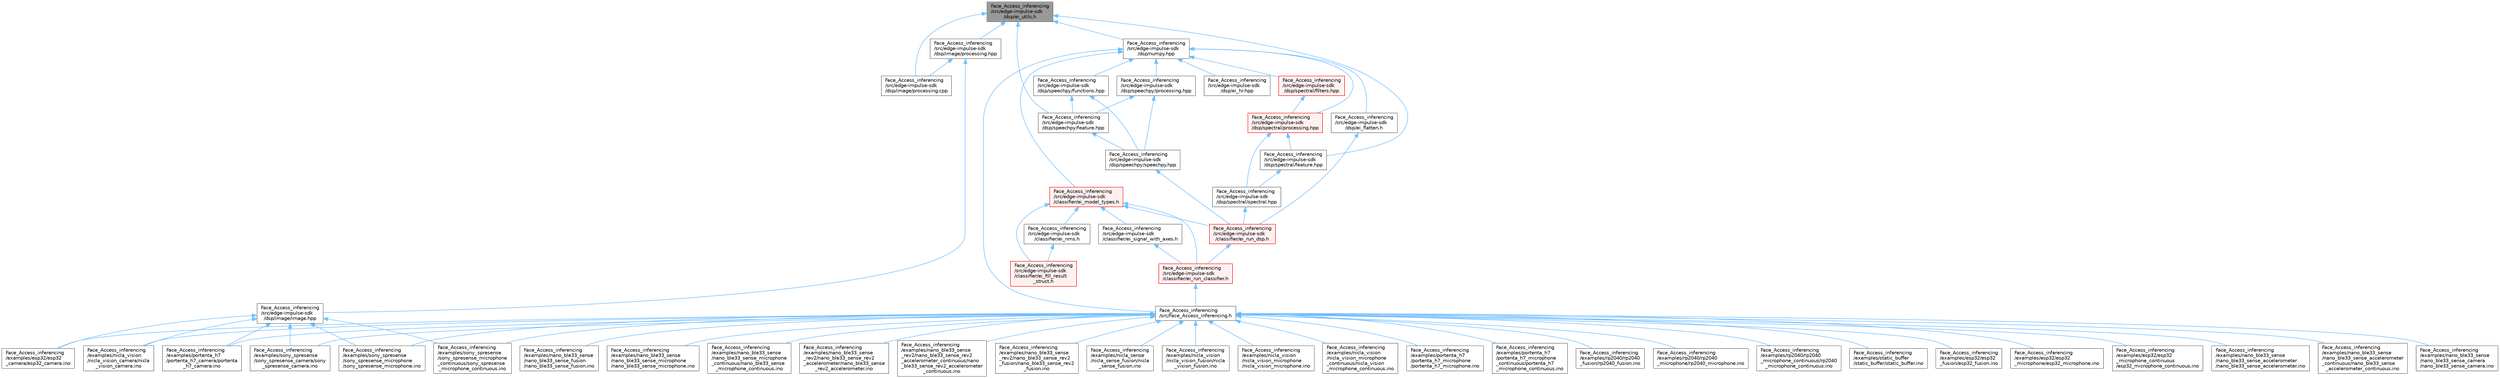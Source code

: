 digraph "Face_Access_inferencing/src/edge-impulse-sdk/dsp/ei_utils.h"
{
 // LATEX_PDF_SIZE
  bgcolor="transparent";
  edge [fontname=Helvetica,fontsize=10,labelfontname=Helvetica,labelfontsize=10];
  node [fontname=Helvetica,fontsize=10,shape=box,height=0.2,width=0.4];
  Node1 [id="Node000001",label="Face_Access_inferencing\l/src/edge-impulse-sdk\l/dsp/ei_utils.h",height=0.2,width=0.4,color="gray40", fillcolor="grey60", style="filled", fontcolor="black",tooltip=" "];
  Node1 -> Node2 [id="edge71_Node000001_Node000002",dir="back",color="steelblue1",style="solid",tooltip=" "];
  Node2 [id="Node000002",label="Face_Access_inferencing\l/src/edge-impulse-sdk\l/dsp/image/processing.cpp",height=0.2,width=0.4,color="grey40", fillcolor="white", style="filled",URL="$processing_8cpp.html",tooltip=" "];
  Node1 -> Node3 [id="edge72_Node000001_Node000003",dir="back",color="steelblue1",style="solid",tooltip=" "];
  Node3 [id="Node000003",label="Face_Access_inferencing\l/src/edge-impulse-sdk\l/dsp/image/processing.hpp",height=0.2,width=0.4,color="grey40", fillcolor="white", style="filled",URL="$image_2processing_8hpp.html",tooltip=" "];
  Node3 -> Node4 [id="edge73_Node000003_Node000004",dir="back",color="steelblue1",style="solid",tooltip=" "];
  Node4 [id="Node000004",label="Face_Access_inferencing\l/src/edge-impulse-sdk\l/dsp/image/image.hpp",height=0.2,width=0.4,color="grey40", fillcolor="white", style="filled",URL="$image_8hpp.html",tooltip=" "];
  Node4 -> Node5 [id="edge74_Node000004_Node000005",dir="back",color="steelblue1",style="solid",tooltip=" "];
  Node5 [id="Node000005",label="Face_Access_inferencing\l/examples/esp32/esp32\l_camera/esp32_camera.ino",height=0.2,width=0.4,color="grey40", fillcolor="white", style="filled",URL="$esp32__camera_8ino.html",tooltip=" "];
  Node4 -> Node6 [id="edge75_Node000004_Node000006",dir="back",color="steelblue1",style="solid",tooltip=" "];
  Node6 [id="Node000006",label="Face_Access_inferencing\l/examples/nicla_vision\l/nicla_vision_camera/nicla\l_vision_camera.ino",height=0.2,width=0.4,color="grey40", fillcolor="white", style="filled",URL="$nicla__vision__camera_8ino.html",tooltip=" "];
  Node4 -> Node7 [id="edge76_Node000004_Node000007",dir="back",color="steelblue1",style="solid",tooltip=" "];
  Node7 [id="Node000007",label="Face_Access_inferencing\l/examples/portenta_h7\l/portenta_h7_camera/portenta\l_h7_camera.ino",height=0.2,width=0.4,color="grey40", fillcolor="white", style="filled",URL="$portenta__h7__camera_8ino.html",tooltip=" "];
  Node4 -> Node8 [id="edge77_Node000004_Node000008",dir="back",color="steelblue1",style="solid",tooltip=" "];
  Node8 [id="Node000008",label="Face_Access_inferencing\l/examples/sony_spresense\l/sony_spresense_camera/sony\l_spresense_camera.ino",height=0.2,width=0.4,color="grey40", fillcolor="white", style="filled",URL="$sony__spresense__camera_8ino.html",tooltip=" "];
  Node4 -> Node9 [id="edge78_Node000004_Node000009",dir="back",color="steelblue1",style="solid",tooltip=" "];
  Node9 [id="Node000009",label="Face_Access_inferencing\l/examples/sony_spresense\l/sony_spresense_microphone\l/sony_spresense_microphone.ino",height=0.2,width=0.4,color="grey40", fillcolor="white", style="filled",URL="$sony__spresense__microphone_8ino.html",tooltip=" "];
  Node4 -> Node10 [id="edge79_Node000004_Node000010",dir="back",color="steelblue1",style="solid",tooltip=" "];
  Node10 [id="Node000010",label="Face_Access_inferencing\l/examples/sony_spresense\l/sony_spresense_microphone\l_continuous/sony_spresense\l_microphone_continuous.ino",height=0.2,width=0.4,color="grey40", fillcolor="white", style="filled",URL="$sony__spresense__microphone__continuous_8ino.html",tooltip=" "];
  Node3 -> Node2 [id="edge80_Node000003_Node000002",dir="back",color="steelblue1",style="solid",tooltip=" "];
  Node1 -> Node11 [id="edge81_Node000001_Node000011",dir="back",color="steelblue1",style="solid",tooltip=" "];
  Node11 [id="Node000011",label="Face_Access_inferencing\l/src/edge-impulse-sdk\l/dsp/numpy.hpp",height=0.2,width=0.4,color="grey40", fillcolor="white", style="filled",URL="$numpy_8hpp.html",tooltip=" "];
  Node11 -> Node12 [id="edge82_Node000011_Node000012",dir="back",color="steelblue1",style="solid",tooltip=" "];
  Node12 [id="Node000012",label="Face_Access_inferencing\l/src/Face_Access_inferencing.h",height=0.2,width=0.4,color="grey40", fillcolor="white", style="filled",URL="$_face___access__inferencing_8h.html",tooltip=" "];
  Node12 -> Node5 [id="edge83_Node000012_Node000005",dir="back",color="steelblue1",style="solid",tooltip=" "];
  Node12 -> Node13 [id="edge84_Node000012_Node000013",dir="back",color="steelblue1",style="solid",tooltip=" "];
  Node13 [id="Node000013",label="Face_Access_inferencing\l/examples/esp32/esp32\l_fusion/esp32_fusion.ino",height=0.2,width=0.4,color="grey40", fillcolor="white", style="filled",URL="$esp32__fusion_8ino.html",tooltip=" "];
  Node12 -> Node14 [id="edge85_Node000012_Node000014",dir="back",color="steelblue1",style="solid",tooltip=" "];
  Node14 [id="Node000014",label="Face_Access_inferencing\l/examples/esp32/esp32\l_microphone/esp32_microphone.ino",height=0.2,width=0.4,color="grey40", fillcolor="white", style="filled",URL="$esp32__microphone_8ino.html",tooltip=" "];
  Node12 -> Node15 [id="edge86_Node000012_Node000015",dir="back",color="steelblue1",style="solid",tooltip=" "];
  Node15 [id="Node000015",label="Face_Access_inferencing\l/examples/esp32/esp32\l_microphone_continuous\l/esp32_microphone_continuous.ino",height=0.2,width=0.4,color="grey40", fillcolor="white", style="filled",URL="$esp32__microphone__continuous_8ino.html",tooltip=" "];
  Node12 -> Node16 [id="edge87_Node000012_Node000016",dir="back",color="steelblue1",style="solid",tooltip=" "];
  Node16 [id="Node000016",label="Face_Access_inferencing\l/examples/nano_ble33_sense\l/nano_ble33_sense_accelerometer\l/nano_ble33_sense_accelerometer.ino",height=0.2,width=0.4,color="grey40", fillcolor="white", style="filled",URL="$nano__ble33__sense__accelerometer_8ino.html",tooltip=" "];
  Node12 -> Node17 [id="edge88_Node000012_Node000017",dir="back",color="steelblue1",style="solid",tooltip=" "];
  Node17 [id="Node000017",label="Face_Access_inferencing\l/examples/nano_ble33_sense\l/nano_ble33_sense_accelerometer\l_continuous/nano_ble33_sense\l_accelerometer_continuous.ino",height=0.2,width=0.4,color="grey40", fillcolor="white", style="filled",URL="$nano__ble33__sense__accelerometer__continuous_8ino.html",tooltip=" "];
  Node12 -> Node18 [id="edge89_Node000012_Node000018",dir="back",color="steelblue1",style="solid",tooltip=" "];
  Node18 [id="Node000018",label="Face_Access_inferencing\l/examples/nano_ble33_sense\l/nano_ble33_sense_camera\l/nano_ble33_sense_camera.ino",height=0.2,width=0.4,color="grey40", fillcolor="white", style="filled",URL="$nano__ble33__sense__camera_8ino.html",tooltip=" "];
  Node12 -> Node19 [id="edge90_Node000012_Node000019",dir="back",color="steelblue1",style="solid",tooltip=" "];
  Node19 [id="Node000019",label="Face_Access_inferencing\l/examples/nano_ble33_sense\l/nano_ble33_sense_fusion\l/nano_ble33_sense_fusion.ino",height=0.2,width=0.4,color="grey40", fillcolor="white", style="filled",URL="$nano__ble33__sense__fusion_8ino.html",tooltip=" "];
  Node12 -> Node20 [id="edge91_Node000012_Node000020",dir="back",color="steelblue1",style="solid",tooltip=" "];
  Node20 [id="Node000020",label="Face_Access_inferencing\l/examples/nano_ble33_sense\l/nano_ble33_sense_microphone\l/nano_ble33_sense_microphone.ino",height=0.2,width=0.4,color="grey40", fillcolor="white", style="filled",URL="$nano__ble33__sense__microphone_8ino.html",tooltip=" "];
  Node12 -> Node21 [id="edge92_Node000012_Node000021",dir="back",color="steelblue1",style="solid",tooltip=" "];
  Node21 [id="Node000021",label="Face_Access_inferencing\l/examples/nano_ble33_sense\l/nano_ble33_sense_microphone\l_continuous/nano_ble33_sense\l_microphone_continuous.ino",height=0.2,width=0.4,color="grey40", fillcolor="white", style="filled",URL="$nano__ble33__sense__microphone__continuous_8ino.html",tooltip=" "];
  Node12 -> Node22 [id="edge93_Node000012_Node000022",dir="back",color="steelblue1",style="solid",tooltip=" "];
  Node22 [id="Node000022",label="Face_Access_inferencing\l/examples/nano_ble33_sense\l_rev2/nano_ble33_sense_rev2\l_accelerometer/nano_ble33_sense\l_rev2_accelerometer.ino",height=0.2,width=0.4,color="grey40", fillcolor="white", style="filled",URL="$nano__ble33__sense__rev2__accelerometer_8ino.html",tooltip=" "];
  Node12 -> Node23 [id="edge94_Node000012_Node000023",dir="back",color="steelblue1",style="solid",tooltip=" "];
  Node23 [id="Node000023",label="Face_Access_inferencing\l/examples/nano_ble33_sense\l_rev2/nano_ble33_sense_rev2\l_accelerometer_continuous/nano\l_ble33_sense_rev2_accelerometer\l_continuous.ino",height=0.2,width=0.4,color="grey40", fillcolor="white", style="filled",URL="$nano__ble33__sense__rev2__accelerometer__continuous_8ino.html",tooltip=" "];
  Node12 -> Node24 [id="edge95_Node000012_Node000024",dir="back",color="steelblue1",style="solid",tooltip=" "];
  Node24 [id="Node000024",label="Face_Access_inferencing\l/examples/nano_ble33_sense\l_rev2/nano_ble33_sense_rev2\l_fusion/nano_ble33_sense_rev2\l_fusion.ino",height=0.2,width=0.4,color="grey40", fillcolor="white", style="filled",URL="$nano__ble33__sense__rev2__fusion_8ino.html",tooltip=" "];
  Node12 -> Node25 [id="edge96_Node000012_Node000025",dir="back",color="steelblue1",style="solid",tooltip=" "];
  Node25 [id="Node000025",label="Face_Access_inferencing\l/examples/nicla_sense\l/nicla_sense_fusion/nicla\l_sense_fusion.ino",height=0.2,width=0.4,color="grey40", fillcolor="white", style="filled",URL="$nicla__sense__fusion_8ino.html",tooltip=" "];
  Node12 -> Node6 [id="edge97_Node000012_Node000006",dir="back",color="steelblue1",style="solid",tooltip=" "];
  Node12 -> Node26 [id="edge98_Node000012_Node000026",dir="back",color="steelblue1",style="solid",tooltip=" "];
  Node26 [id="Node000026",label="Face_Access_inferencing\l/examples/nicla_vision\l/nicla_vision_fusion/nicla\l_vision_fusion.ino",height=0.2,width=0.4,color="grey40", fillcolor="white", style="filled",URL="$nicla__vision__fusion_8ino.html",tooltip=" "];
  Node12 -> Node27 [id="edge99_Node000012_Node000027",dir="back",color="steelblue1",style="solid",tooltip=" "];
  Node27 [id="Node000027",label="Face_Access_inferencing\l/examples/nicla_vision\l/nicla_vision_microphone\l/nicla_vision_microphone.ino",height=0.2,width=0.4,color="grey40", fillcolor="white", style="filled",URL="$nicla__vision__microphone_8ino.html",tooltip=" "];
  Node12 -> Node28 [id="edge100_Node000012_Node000028",dir="back",color="steelblue1",style="solid",tooltip=" "];
  Node28 [id="Node000028",label="Face_Access_inferencing\l/examples/nicla_vision\l/nicla_vision_microphone\l_continuous/nicla_vision\l_microphone_continuous.ino",height=0.2,width=0.4,color="grey40", fillcolor="white", style="filled",URL="$nicla__vision__microphone__continuous_8ino.html",tooltip=" "];
  Node12 -> Node7 [id="edge101_Node000012_Node000007",dir="back",color="steelblue1",style="solid",tooltip=" "];
  Node12 -> Node29 [id="edge102_Node000012_Node000029",dir="back",color="steelblue1",style="solid",tooltip=" "];
  Node29 [id="Node000029",label="Face_Access_inferencing\l/examples/portenta_h7\l/portenta_h7_microphone\l/portenta_h7_microphone.ino",height=0.2,width=0.4,color="grey40", fillcolor="white", style="filled",URL="$portenta__h7__microphone_8ino.html",tooltip=" "];
  Node12 -> Node30 [id="edge103_Node000012_Node000030",dir="back",color="steelblue1",style="solid",tooltip=" "];
  Node30 [id="Node000030",label="Face_Access_inferencing\l/examples/portenta_h7\l/portenta_h7_microphone\l_continuous/portenta_h7\l_microphone_continuous.ino",height=0.2,width=0.4,color="grey40", fillcolor="white", style="filled",URL="$portenta__h7__microphone__continuous_8ino.html",tooltip=" "];
  Node12 -> Node31 [id="edge104_Node000012_Node000031",dir="back",color="steelblue1",style="solid",tooltip=" "];
  Node31 [id="Node000031",label="Face_Access_inferencing\l/examples/rp2040/rp2040\l_fusion/rp2040_fusion.ino",height=0.2,width=0.4,color="grey40", fillcolor="white", style="filled",URL="$rp2040__fusion_8ino.html",tooltip=" "];
  Node12 -> Node32 [id="edge105_Node000012_Node000032",dir="back",color="steelblue1",style="solid",tooltip=" "];
  Node32 [id="Node000032",label="Face_Access_inferencing\l/examples/rp2040/rp2040\l_microphone/rp2040_microphone.ino",height=0.2,width=0.4,color="grey40", fillcolor="white", style="filled",URL="$rp2040__microphone_8ino.html",tooltip=" "];
  Node12 -> Node33 [id="edge106_Node000012_Node000033",dir="back",color="steelblue1",style="solid",tooltip=" "];
  Node33 [id="Node000033",label="Face_Access_inferencing\l/examples/rp2040/rp2040\l_microphone_continuous/rp2040\l_microphone_continuous.ino",height=0.2,width=0.4,color="grey40", fillcolor="white", style="filled",URL="$rp2040__microphone__continuous_8ino.html",tooltip=" "];
  Node12 -> Node8 [id="edge107_Node000012_Node000008",dir="back",color="steelblue1",style="solid",tooltip=" "];
  Node12 -> Node9 [id="edge108_Node000012_Node000009",dir="back",color="steelblue1",style="solid",tooltip=" "];
  Node12 -> Node10 [id="edge109_Node000012_Node000010",dir="back",color="steelblue1",style="solid",tooltip=" "];
  Node12 -> Node34 [id="edge110_Node000012_Node000034",dir="back",color="steelblue1",style="solid",tooltip=" "];
  Node34 [id="Node000034",label="Face_Access_inferencing\l/examples/static_buffer\l/static_buffer/static_buffer.ino",height=0.2,width=0.4,color="grey40", fillcolor="white", style="filled",URL="$static__buffer_8ino.html",tooltip=" "];
  Node11 -> Node35 [id="edge111_Node000011_Node000035",dir="back",color="steelblue1",style="solid",tooltip=" "];
  Node35 [id="Node000035",label="Face_Access_inferencing\l/src/edge-impulse-sdk\l/classifier/ei_model_types.h",height=0.2,width=0.4,color="red", fillcolor="#FFF0F0", style="filled",URL="$ei__model__types_8h.html",tooltip=" "];
  Node35 -> Node36 [id="edge112_Node000035_Node000036",dir="back",color="steelblue1",style="solid",tooltip=" "];
  Node36 [id="Node000036",label="Face_Access_inferencing\l/src/edge-impulse-sdk\l/classifier/ei_fill_result\l_struct.h",height=0.2,width=0.4,color="red", fillcolor="#FFF0F0", style="filled",URL="$ei__fill__result__struct_8h.html",tooltip=" "];
  Node35 -> Node51 [id="edge113_Node000035_Node000051",dir="back",color="steelblue1",style="solid",tooltip=" "];
  Node51 [id="Node000051",label="Face_Access_inferencing\l/src/edge-impulse-sdk\l/classifier/ei_nms.h",height=0.2,width=0.4,color="grey40", fillcolor="white", style="filled",URL="$ei__nms_8h.html",tooltip=" "];
  Node51 -> Node36 [id="edge114_Node000051_Node000036",dir="back",color="steelblue1",style="solid",tooltip=" "];
  Node35 -> Node47 [id="edge115_Node000035_Node000047",dir="back",color="steelblue1",style="solid",tooltip=" "];
  Node47 [id="Node000047",label="Face_Access_inferencing\l/src/edge-impulse-sdk\l/classifier/ei_run_classifier.h",height=0.2,width=0.4,color="red", fillcolor="#FFF0F0", style="filled",URL="$ei__run__classifier_8h.html",tooltip=" "];
  Node47 -> Node12 [id="edge116_Node000047_Node000012",dir="back",color="steelblue1",style="solid",tooltip=" "];
  Node35 -> Node52 [id="edge117_Node000035_Node000052",dir="back",color="steelblue1",style="solid",tooltip=" "];
  Node52 [id="Node000052",label="Face_Access_inferencing\l/src/edge-impulse-sdk\l/classifier/ei_run_dsp.h",height=0.2,width=0.4,color="red", fillcolor="#FFF0F0", style="filled",URL="$ei__run__dsp_8h.html",tooltip=" "];
  Node52 -> Node47 [id="edge118_Node000052_Node000047",dir="back",color="steelblue1",style="solid",tooltip=" "];
  Node35 -> Node53 [id="edge119_Node000035_Node000053",dir="back",color="steelblue1",style="solid",tooltip=" "];
  Node53 [id="Node000053",label="Face_Access_inferencing\l/src/edge-impulse-sdk\l/classifier/ei_signal_with_axes.h",height=0.2,width=0.4,color="grey40", fillcolor="white", style="filled",URL="$ei__signal__with__axes_8h.html",tooltip=" "];
  Node53 -> Node47 [id="edge120_Node000053_Node000047",dir="back",color="steelblue1",style="solid",tooltip=" "];
  Node11 -> Node60 [id="edge121_Node000011_Node000060",dir="back",color="steelblue1",style="solid",tooltip=" "];
  Node60 [id="Node000060",label="Face_Access_inferencing\l/src/edge-impulse-sdk\l/dsp/ei_flatten.h",height=0.2,width=0.4,color="grey40", fillcolor="white", style="filled",URL="$ei__flatten_8h.html",tooltip=" "];
  Node60 -> Node52 [id="edge122_Node000060_Node000052",dir="back",color="steelblue1",style="solid",tooltip=" "];
  Node11 -> Node61 [id="edge123_Node000011_Node000061",dir="back",color="steelblue1",style="solid",tooltip=" "];
  Node61 [id="Node000061",label="Face_Access_inferencing\l/src/edge-impulse-sdk\l/dsp/ei_hr.hpp",height=0.2,width=0.4,color="grey40", fillcolor="white", style="filled",URL="$ei__hr_8hpp.html",tooltip=" "];
  Node11 -> Node62 [id="edge124_Node000011_Node000062",dir="back",color="steelblue1",style="solid",tooltip=" "];
  Node62 [id="Node000062",label="Face_Access_inferencing\l/src/edge-impulse-sdk\l/dsp/spectral/filters.hpp",height=0.2,width=0.4,color="red", fillcolor="#FFF0F0", style="filled",URL="$filters_8hpp.html",tooltip=" "];
  Node62 -> Node64 [id="edge125_Node000062_Node000064",dir="back",color="steelblue1",style="solid",tooltip=" "];
  Node64 [id="Node000064",label="Face_Access_inferencing\l/src/edge-impulse-sdk\l/dsp/spectral/processing.hpp",height=0.2,width=0.4,color="red", fillcolor="#FFF0F0", style="filled",URL="$spectral_2processing_8hpp.html",tooltip=" "];
  Node64 -> Node65 [id="edge126_Node000064_Node000065",dir="back",color="steelblue1",style="solid",tooltip=" "];
  Node65 [id="Node000065",label="Face_Access_inferencing\l/src/edge-impulse-sdk\l/dsp/spectral/feature.hpp",height=0.2,width=0.4,color="grey40", fillcolor="white", style="filled",URL="$spectral_2feature_8hpp.html",tooltip=" "];
  Node65 -> Node66 [id="edge127_Node000065_Node000066",dir="back",color="steelblue1",style="solid",tooltip=" "];
  Node66 [id="Node000066",label="Face_Access_inferencing\l/src/edge-impulse-sdk\l/dsp/spectral/spectral.hpp",height=0.2,width=0.4,color="grey40", fillcolor="white", style="filled",URL="$spectral_8hpp.html",tooltip=" "];
  Node66 -> Node52 [id="edge128_Node000066_Node000052",dir="back",color="steelblue1",style="solid",tooltip=" "];
  Node64 -> Node66 [id="edge129_Node000064_Node000066",dir="back",color="steelblue1",style="solid",tooltip=" "];
  Node11 -> Node64 [id="edge130_Node000011_Node000064",dir="back",color="steelblue1",style="solid",tooltip=" "];
  Node11 -> Node68 [id="edge131_Node000011_Node000068",dir="back",color="steelblue1",style="solid",tooltip=" "];
  Node68 [id="Node000068",label="Face_Access_inferencing\l/src/edge-impulse-sdk\l/dsp/speechpy/functions.hpp",height=0.2,width=0.4,color="grey40", fillcolor="white", style="filled",URL="$functions_8hpp.html",tooltip=" "];
  Node68 -> Node69 [id="edge132_Node000068_Node000069",dir="back",color="steelblue1",style="solid",tooltip=" "];
  Node69 [id="Node000069",label="Face_Access_inferencing\l/src/edge-impulse-sdk\l/dsp/speechpy/feature.hpp",height=0.2,width=0.4,color="grey40", fillcolor="white", style="filled",URL="$speechpy_2feature_8hpp.html",tooltip=" "];
  Node69 -> Node70 [id="edge133_Node000069_Node000070",dir="back",color="steelblue1",style="solid",tooltip=" "];
  Node70 [id="Node000070",label="Face_Access_inferencing\l/src/edge-impulse-sdk\l/dsp/speechpy/speechpy.hpp",height=0.2,width=0.4,color="grey40", fillcolor="white", style="filled",URL="$speechpy_8hpp.html",tooltip=" "];
  Node70 -> Node52 [id="edge134_Node000070_Node000052",dir="back",color="steelblue1",style="solid",tooltip=" "];
  Node68 -> Node70 [id="edge135_Node000068_Node000070",dir="back",color="steelblue1",style="solid",tooltip=" "];
  Node11 -> Node71 [id="edge136_Node000011_Node000071",dir="back",color="steelblue1",style="solid",tooltip=" "];
  Node71 [id="Node000071",label="Face_Access_inferencing\l/src/edge-impulse-sdk\l/dsp/speechpy/processing.hpp",height=0.2,width=0.4,color="grey40", fillcolor="white", style="filled",URL="$speechpy_2processing_8hpp.html",tooltip=" "];
  Node71 -> Node69 [id="edge137_Node000071_Node000069",dir="back",color="steelblue1",style="solid",tooltip=" "];
  Node71 -> Node70 [id="edge138_Node000071_Node000070",dir="back",color="steelblue1",style="solid",tooltip=" "];
  Node1 -> Node65 [id="edge139_Node000001_Node000065",dir="back",color="steelblue1",style="solid",tooltip=" "];
  Node1 -> Node69 [id="edge140_Node000001_Node000069",dir="back",color="steelblue1",style="solid",tooltip=" "];
}
